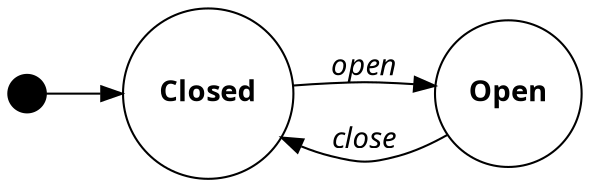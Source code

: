 digraph door_fsm {
  graph [ dpi = 300 ];
  esep=1;
  splines=true;
  compound=true;
  rankdir=LR;

  edge [ fontname = "Cabin Italic" ];
  node [ fontname = "Cabin Bold" ];
  graph [ fontname = "Cabin", fontcolor = "gray50" ];

  node [shape = point, width = .25, height = .25 ];
  Initial;

  node [shape = circle, dmargin=0, width=0.5, height=0.5 ];

  Closed -> Open [ label = "\nopen\n" ];
  Open -> Closed [ label = "\nclose\n" ];

  Initial -> Closed;
}
